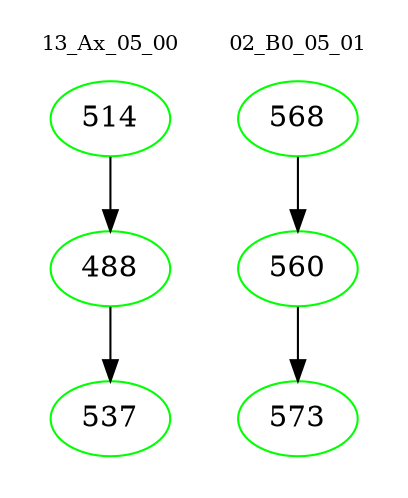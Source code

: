 digraph{
subgraph cluster_0 {
color = white
label = "13_Ax_05_00";
fontsize=10;
T0_514 [label="514", color="green"]
T0_514 -> T0_488 [color="black"]
T0_488 [label="488", color="green"]
T0_488 -> T0_537 [color="black"]
T0_537 [label="537", color="green"]
}
subgraph cluster_1 {
color = white
label = "02_B0_05_01";
fontsize=10;
T1_568 [label="568", color="green"]
T1_568 -> T1_560 [color="black"]
T1_560 [label="560", color="green"]
T1_560 -> T1_573 [color="black"]
T1_573 [label="573", color="green"]
}
}
